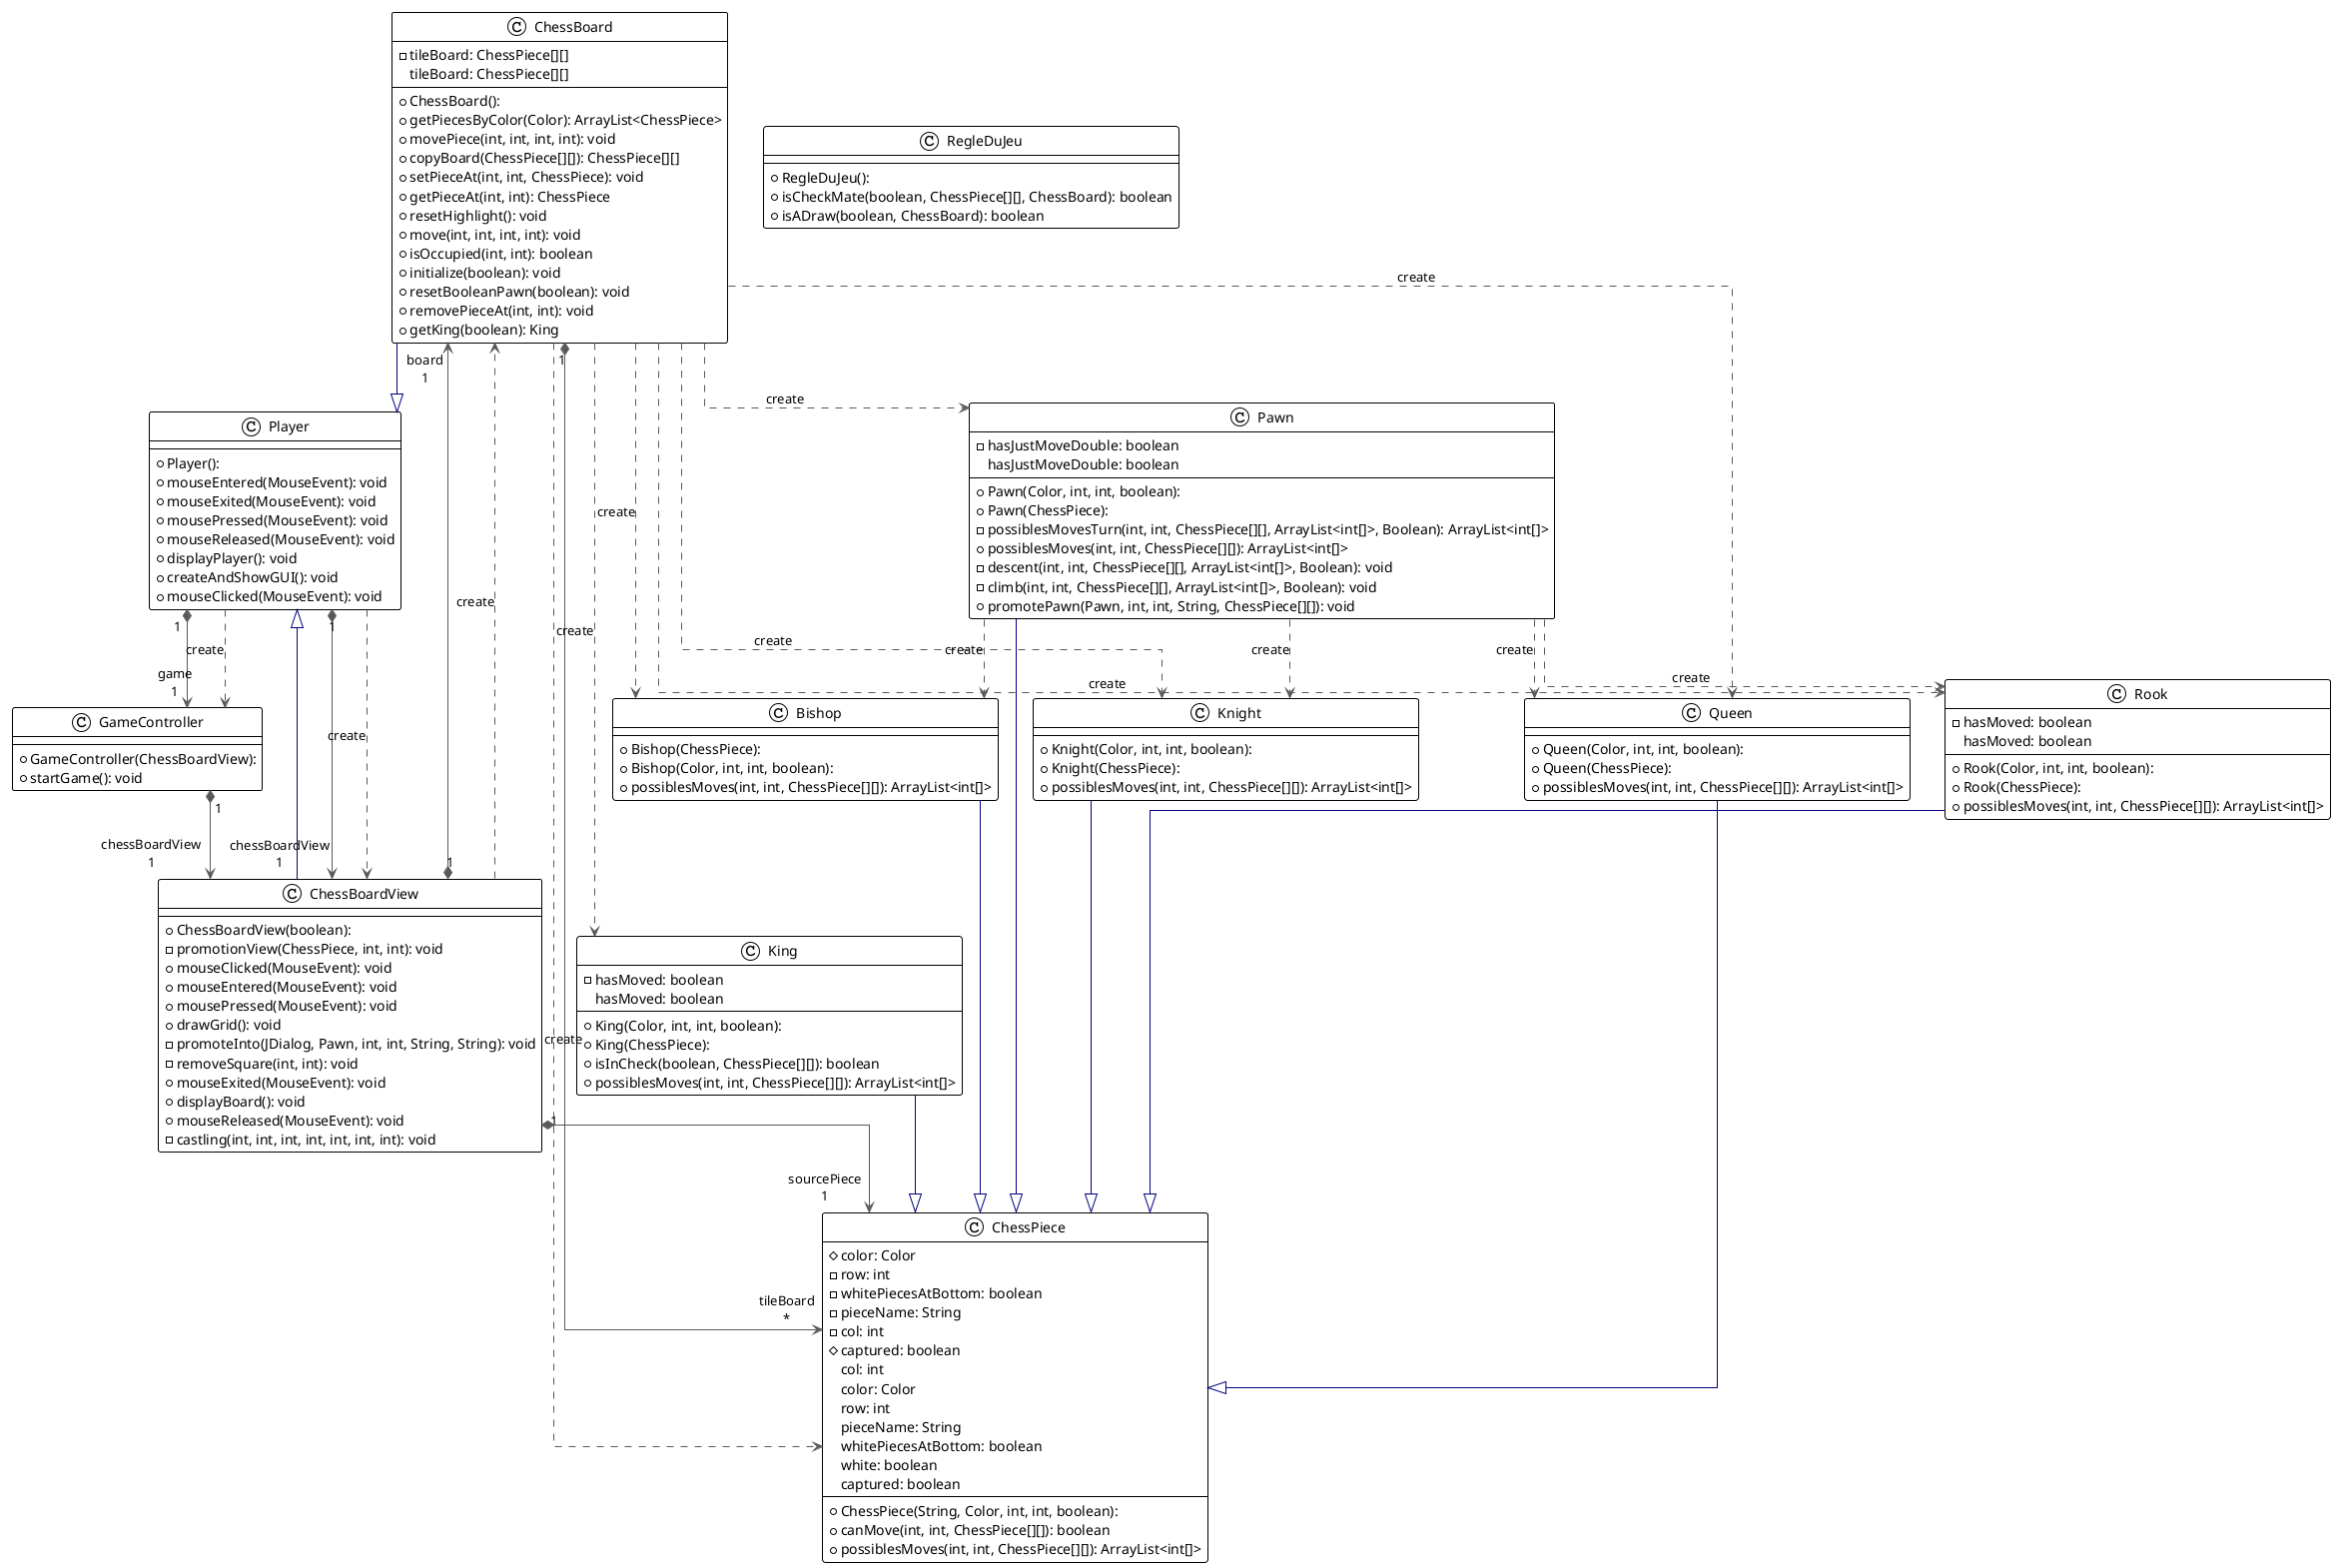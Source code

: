 @startuml

!theme plain
top to bottom direction
skinparam linetype ortho

class Bishop {
  + Bishop(ChessPiece): 
  + Bishop(Color, int, int, boolean): 
  + possiblesMoves(int, int, ChessPiece[][]): ArrayList<int[]>
}
class ChessBoard {
  + ChessBoard(): 
  - tileBoard: ChessPiece[][]
  + getPiecesByColor(Color): ArrayList<ChessPiece>
  + movePiece(int, int, int, int): void
  + copyBoard(ChessPiece[][]): ChessPiece[][]
  + setPieceAt(int, int, ChessPiece): void
  + getPieceAt(int, int): ChessPiece
  + resetHighlight(): void
  + move(int, int, int, int): void
  + isOccupied(int, int): boolean
  + initialize(boolean): void
  + resetBooleanPawn(boolean): void
  + removePieceAt(int, int): void
  + getKing(boolean): King
   tileBoard: ChessPiece[][]
}
class ChessBoardView {
  + ChessBoardView(boolean): 
  - promotionView(ChessPiece, int, int): void
  + mouseClicked(MouseEvent): void
  + mouseEntered(MouseEvent): void
  + mousePressed(MouseEvent): void
  + drawGrid(): void
  - promoteInto(JDialog, Pawn, int, int, String, String): void
  - removeSquare(int, int): void
  + mouseExited(MouseEvent): void
  + displayBoard(): void
  + mouseReleased(MouseEvent): void
  - castling(int, int, int, int, int, int, int): void
}
class ChessPiece {
  + ChessPiece(String, Color, int, int, boolean): 
  # color: Color
  - row: int
  - whitePiecesAtBottom: boolean
  - pieceName: String
  - col: int
  # captured: boolean
  + canMove(int, int, ChessPiece[][]): boolean
  + possiblesMoves(int, int, ChessPiece[][]): ArrayList<int[]>
   col: int
   color: Color
   row: int
   pieceName: String
   whitePiecesAtBottom: boolean
   white: boolean
   captured: boolean
}
class GameController {
  + GameController(ChessBoardView): 
  + startGame(): void
}
class King {
  + King(Color, int, int, boolean): 
  + King(ChessPiece): 
  - hasMoved: boolean
  + isInCheck(boolean, ChessPiece[][]): boolean
  + possiblesMoves(int, int, ChessPiece[][]): ArrayList<int[]>
   hasMoved: boolean
}
class Knight {
  + Knight(Color, int, int, boolean): 
  + Knight(ChessPiece): 
  + possiblesMoves(int, int, ChessPiece[][]): ArrayList<int[]>
}
class Pawn {
  + Pawn(Color, int, int, boolean): 
  + Pawn(ChessPiece): 
  - hasJustMoveDouble: boolean
  - possiblesMovesTurn(int, int, ChessPiece[][], ArrayList<int[]>, Boolean): ArrayList<int[]>
  + possiblesMoves(int, int, ChessPiece[][]): ArrayList<int[]>
  - descent(int, int, ChessPiece[][], ArrayList<int[]>, Boolean): void
  - climb(int, int, ChessPiece[][], ArrayList<int[]>, Boolean): void
  + promotePawn(Pawn, int, int, String, ChessPiece[][]): void
   hasJustMoveDouble: boolean
}
class Player {
  + Player(): 
  + mouseEntered(MouseEvent): void
  + mouseExited(MouseEvent): void
  + mousePressed(MouseEvent): void
  + mouseReleased(MouseEvent): void
  + displayPlayer(): void
  + createAndShowGUI(): void
  + mouseClicked(MouseEvent): void
}
class Queen {
  + Queen(Color, int, int, boolean): 
  + Queen(ChessPiece): 
  + possiblesMoves(int, int, ChessPiece[][]): ArrayList<int[]>
}
class RegleDuJeu {
  + RegleDuJeu(): 
  + isCheckMate(boolean, ChessPiece[][], ChessBoard): boolean
  + isADraw(boolean, ChessBoard): boolean
}
class Rook {
  + Rook(Color, int, int, boolean): 
  + Rook(ChessPiece): 
  - hasMoved: boolean
  + possiblesMoves(int, int, ChessPiece[][]): ArrayList<int[]>
   hasMoved: boolean
}

Bishop          -[#000082,plain]-^  ChessPiece     
ChessBoard      -[#595959,dashed]->  Bishop         : "«create»"
ChessBoard     "1" *-[#595959,plain]-> "tileBoard\n*" ChessPiece     
ChessBoard      -[#595959,dashed]->  ChessPiece     : "«create»"
ChessBoard      -[#595959,dashed]->  King           : "«create»"
ChessBoard      -[#595959,dashed]->  Knight         : "«create»"
ChessBoard      -[#595959,dashed]->  Pawn           : "«create»"
ChessBoard      -[#000082,plain]-^  Player         
ChessBoard      -[#595959,dashed]->  Queen          : "«create»"
ChessBoard      -[#595959,dashed]->  Rook           : "«create»"
ChessBoardView "1" *-[#595959,plain]-> "board\n1" ChessBoard     
ChessBoardView  -[#595959,dashed]->  ChessBoard     : "«create»"
ChessBoardView "1" *-[#595959,plain]-> "sourcePiece\n1" ChessPiece     
ChessBoardView  -[#000082,plain]-^  Player         
GameController "1" *-[#595959,plain]-> "chessBoardView\n1" ChessBoardView 
King            -[#000082,plain]-^  ChessPiece     
Knight          -[#000082,plain]-^  ChessPiece     
Pawn            -[#595959,dashed]->  Bishop         : "«create»"
Pawn            -[#000082,plain]-^  ChessPiece     
Pawn            -[#595959,dashed]->  Knight         : "«create»"
Pawn            -[#595959,dashed]->  Queen          : "«create»"
Pawn            -[#595959,dashed]->  Rook           : "«create»"
Player         "1" *-[#595959,plain]-> "chessBoardView\n1" ChessBoardView 
Player          -[#595959,dashed]->  ChessBoardView : "«create»"
Player         "1" *-[#595959,plain]-> "game\n1" GameController 
Player          -[#595959,dashed]->  GameController : "«create»"
Queen           -[#000082,plain]-^  ChessPiece     
Rook            -[#000082,plain]-^  ChessPiece     
@enduml
